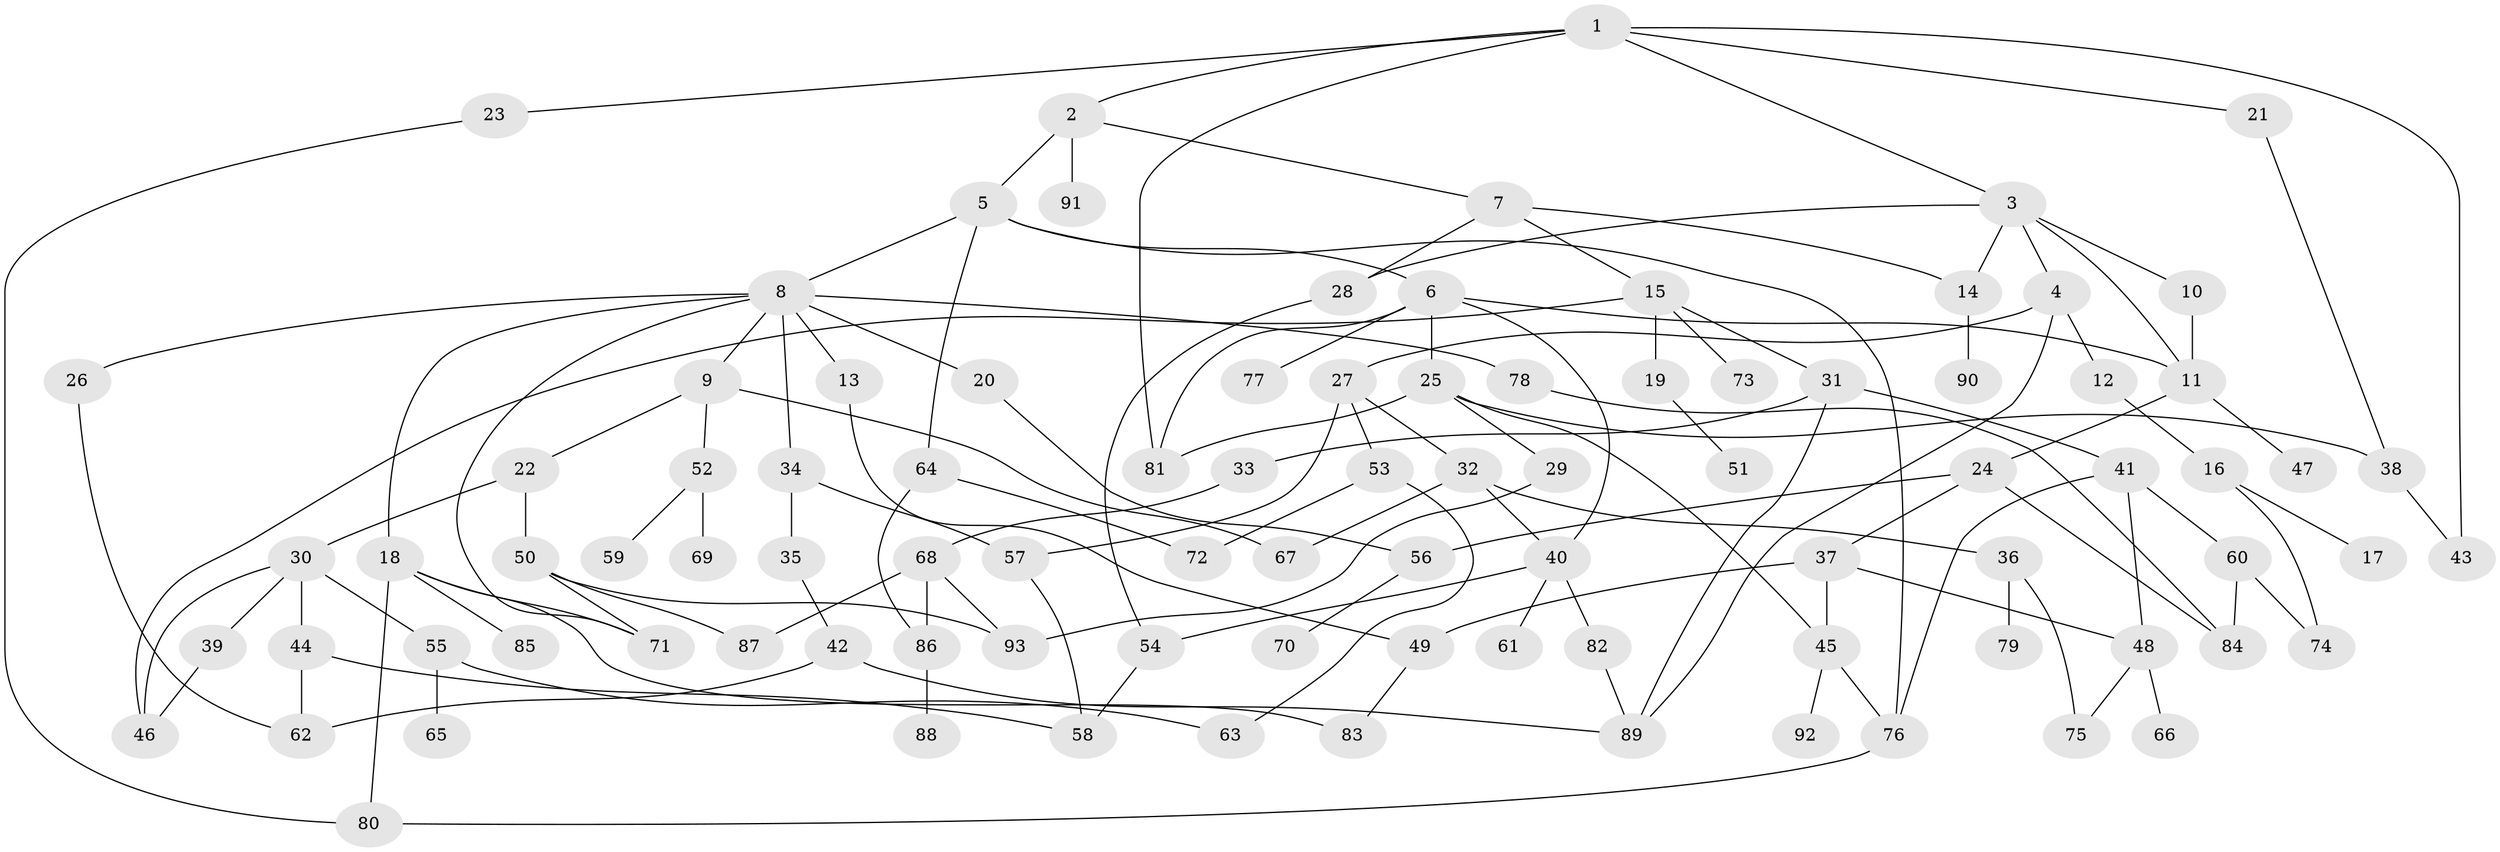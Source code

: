 // Generated by graph-tools (version 1.1) at 2025/25/03/09/25 03:25:30]
// undirected, 93 vertices, 134 edges
graph export_dot {
graph [start="1"]
  node [color=gray90,style=filled];
  1;
  2;
  3;
  4;
  5;
  6;
  7;
  8;
  9;
  10;
  11;
  12;
  13;
  14;
  15;
  16;
  17;
  18;
  19;
  20;
  21;
  22;
  23;
  24;
  25;
  26;
  27;
  28;
  29;
  30;
  31;
  32;
  33;
  34;
  35;
  36;
  37;
  38;
  39;
  40;
  41;
  42;
  43;
  44;
  45;
  46;
  47;
  48;
  49;
  50;
  51;
  52;
  53;
  54;
  55;
  56;
  57;
  58;
  59;
  60;
  61;
  62;
  63;
  64;
  65;
  66;
  67;
  68;
  69;
  70;
  71;
  72;
  73;
  74;
  75;
  76;
  77;
  78;
  79;
  80;
  81;
  82;
  83;
  84;
  85;
  86;
  87;
  88;
  89;
  90;
  91;
  92;
  93;
  1 -- 2;
  1 -- 3;
  1 -- 21;
  1 -- 23;
  1 -- 43;
  1 -- 81;
  2 -- 5;
  2 -- 7;
  2 -- 91;
  3 -- 4;
  3 -- 10;
  3 -- 11;
  3 -- 28;
  3 -- 14;
  4 -- 12;
  4 -- 27;
  4 -- 89;
  5 -- 6;
  5 -- 8;
  5 -- 64;
  5 -- 76;
  6 -- 25;
  6 -- 77;
  6 -- 40;
  6 -- 81;
  6 -- 11;
  7 -- 14;
  7 -- 15;
  7 -- 28;
  8 -- 9;
  8 -- 13;
  8 -- 18;
  8 -- 20;
  8 -- 26;
  8 -- 34;
  8 -- 78;
  8 -- 71;
  9 -- 22;
  9 -- 52;
  9 -- 67;
  10 -- 11;
  11 -- 24;
  11 -- 47;
  12 -- 16;
  13 -- 49;
  14 -- 90;
  15 -- 19;
  15 -- 31;
  15 -- 73;
  15 -- 46;
  16 -- 17;
  16 -- 74;
  18 -- 71;
  18 -- 85;
  18 -- 80;
  18 -- 83;
  19 -- 51;
  20 -- 56;
  21 -- 38;
  22 -- 30;
  22 -- 50;
  23 -- 80;
  24 -- 37;
  24 -- 56;
  24 -- 84;
  25 -- 29;
  25 -- 38;
  25 -- 45;
  25 -- 81;
  26 -- 62;
  27 -- 32;
  27 -- 53;
  27 -- 57;
  28 -- 54;
  29 -- 93;
  30 -- 39;
  30 -- 44;
  30 -- 55;
  30 -- 46;
  31 -- 33;
  31 -- 41;
  31 -- 89;
  32 -- 36;
  32 -- 40;
  32 -- 67;
  33 -- 68;
  34 -- 35;
  34 -- 57;
  35 -- 42;
  36 -- 75;
  36 -- 79;
  37 -- 45;
  37 -- 48;
  37 -- 49;
  38 -- 43;
  39 -- 46;
  40 -- 61;
  40 -- 82;
  40 -- 54;
  41 -- 60;
  41 -- 76;
  41 -- 48;
  42 -- 62;
  42 -- 89;
  44 -- 58;
  44 -- 62;
  45 -- 76;
  45 -- 92;
  48 -- 66;
  48 -- 75;
  49 -- 83;
  50 -- 93;
  50 -- 87;
  50 -- 71;
  52 -- 59;
  52 -- 69;
  53 -- 72;
  53 -- 63;
  54 -- 58;
  55 -- 63;
  55 -- 65;
  56 -- 70;
  57 -- 58;
  60 -- 74;
  60 -- 84;
  64 -- 72;
  64 -- 86;
  68 -- 87;
  68 -- 86;
  68 -- 93;
  76 -- 80;
  78 -- 84;
  82 -- 89;
  86 -- 88;
}
